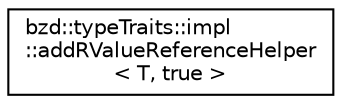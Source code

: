 digraph "Graphical Class Hierarchy"
{
  edge [fontname="Helvetica",fontsize="10",labelfontname="Helvetica",labelfontsize="10"];
  node [fontname="Helvetica",fontsize="10",shape=record];
  rankdir="LR";
  Node0 [label="bzd::typeTraits::impl\l::addRValueReferenceHelper\l\< T, true \>",height=0.2,width=0.4,color="black", fillcolor="white", style="filled",URL="$structbzd_1_1typeTraits_1_1impl_1_1addRValueReferenceHelper_3_01T_00_01true_01_4.html"];
}
